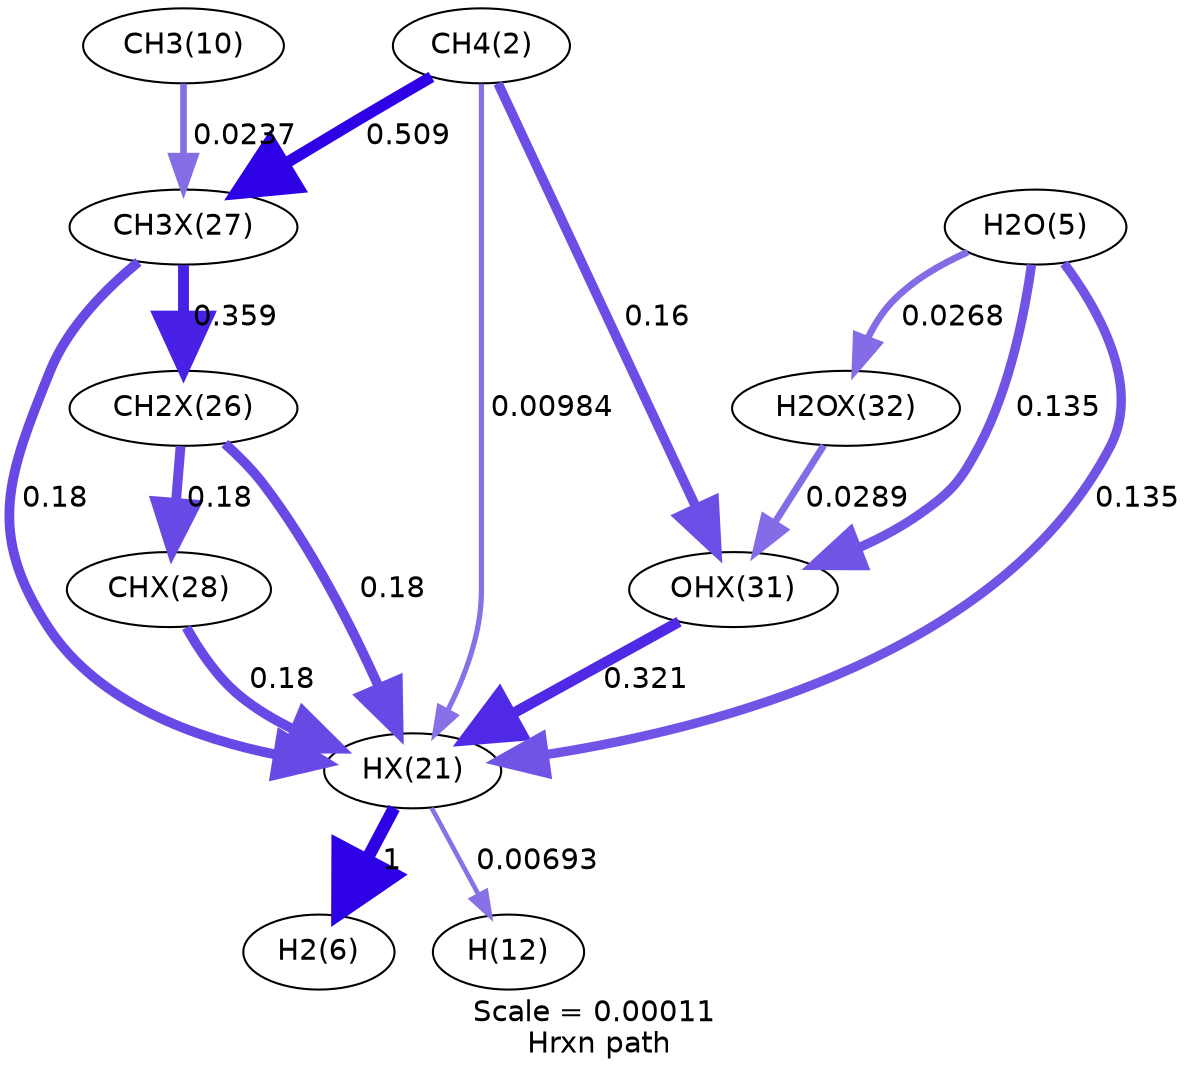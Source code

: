 digraph reaction_paths {
center=1;
s23 -> s7[fontname="Helvetica", penwidth=6, arrowsize=3, color="0.7, 1.5, 0.9"
, label=" 1"];
s3 -> s23[fontname="Helvetica", penwidth=2.51, arrowsize=1.26, color="0.7, 0.51, 0.9"
, label=" 0.00984"];
s29 -> s23[fontname="Helvetica", penwidth=4.7, arrowsize=2.35, color="0.7, 0.68, 0.9"
, label=" 0.18"];
s28 -> s23[fontname="Helvetica", penwidth=4.7, arrowsize=2.35, color="0.7, 0.68, 0.9"
, label=" 0.18"];
s30 -> s23[fontname="Helvetica", penwidth=4.7, arrowsize=2.35, color="0.7, 0.68, 0.9"
, label=" 0.18"];
s33 -> s23[fontname="Helvetica", penwidth=5.14, arrowsize=2.57, color="0.7, 0.821, 0.9"
, label=" 0.321"];
s6 -> s23[fontname="Helvetica", penwidth=4.49, arrowsize=2.24, color="0.7, 0.635, 0.9"
, label=" 0.135"];
s23 -> s13[fontname="Helvetica", penwidth=2.25, arrowsize=1.12, color="0.7, 0.507, 0.9"
, label=" 0.00693"];
s3 -> s29[fontname="Helvetica", penwidth=5.49, arrowsize=2.74, color="0.7, 1.01, 0.9"
, label=" 0.509"];
s3 -> s33[fontname="Helvetica", penwidth=4.62, arrowsize=2.31, color="0.7, 0.66, 0.9"
, label=" 0.16"];
s29 -> s28[fontname="Helvetica", penwidth=5.23, arrowsize=2.61, color="0.7, 0.859, 0.9"
, label=" 0.359"];
s11 -> s29[fontname="Helvetica", penwidth=3.18, arrowsize=1.59, color="0.7, 0.524, 0.9"
, label=" 0.0237"];
s28 -> s30[fontname="Helvetica", penwidth=4.7, arrowsize=2.35, color="0.7, 0.68, 0.9"
, label=" 0.18"];
s6 -> s33[fontname="Helvetica", penwidth=4.49, arrowsize=2.24, color="0.7, 0.635, 0.9"
, label=" 0.135"];
s34 -> s33[fontname="Helvetica", penwidth=3.32, arrowsize=1.66, color="0.7, 0.529, 0.9"
, label=" 0.0289"];
s6 -> s34[fontname="Helvetica", penwidth=3.27, arrowsize=1.63, color="0.7, 0.527, 0.9"
, label=" 0.0268"];
s3 [ fontname="Helvetica", label="CH4(2)"];
s6 [ fontname="Helvetica", label="H2O(5)"];
s7 [ fontname="Helvetica", label="H2(6)"];
s11 [ fontname="Helvetica", label="CH3(10)"];
s13 [ fontname="Helvetica", label="H(12)"];
s23 [ fontname="Helvetica", label="HX(21)"];
s28 [ fontname="Helvetica", label="CH2X(26)"];
s29 [ fontname="Helvetica", label="CH3X(27)"];
s30 [ fontname="Helvetica", label="CHX(28)"];
s33 [ fontname="Helvetica", label="OHX(31)"];
s34 [ fontname="Helvetica", label="H2OX(32)"];
 label = "Scale = 0.00011\l Hrxn path";
 fontname = "Helvetica";
}
